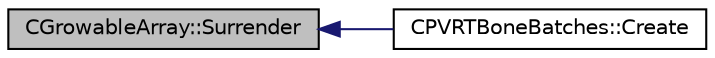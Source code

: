 digraph "CGrowableArray::Surrender"
{
  edge [fontname="Helvetica",fontsize="10",labelfontname="Helvetica",labelfontsize="10"];
  node [fontname="Helvetica",fontsize="10",shape=record];
  rankdir="LR";
  Node1 [label="CGrowableArray::Surrender",height=0.2,width=0.4,color="black", fillcolor="grey75", style="filled", fontcolor="black"];
  Node1 -> Node2 [dir="back",color="midnightblue",fontsize="10",style="solid",fontname="Helvetica"];
  Node2 [label="CPVRTBoneBatches::Create",height=0.2,width=0.4,color="black", fillcolor="white", style="filled",URL="$class_c_p_v_r_t_bone_batches.html#a2a0037ba145fbb78e013867effaa1764",tooltip="Fills the bone batch structure. "];
}
